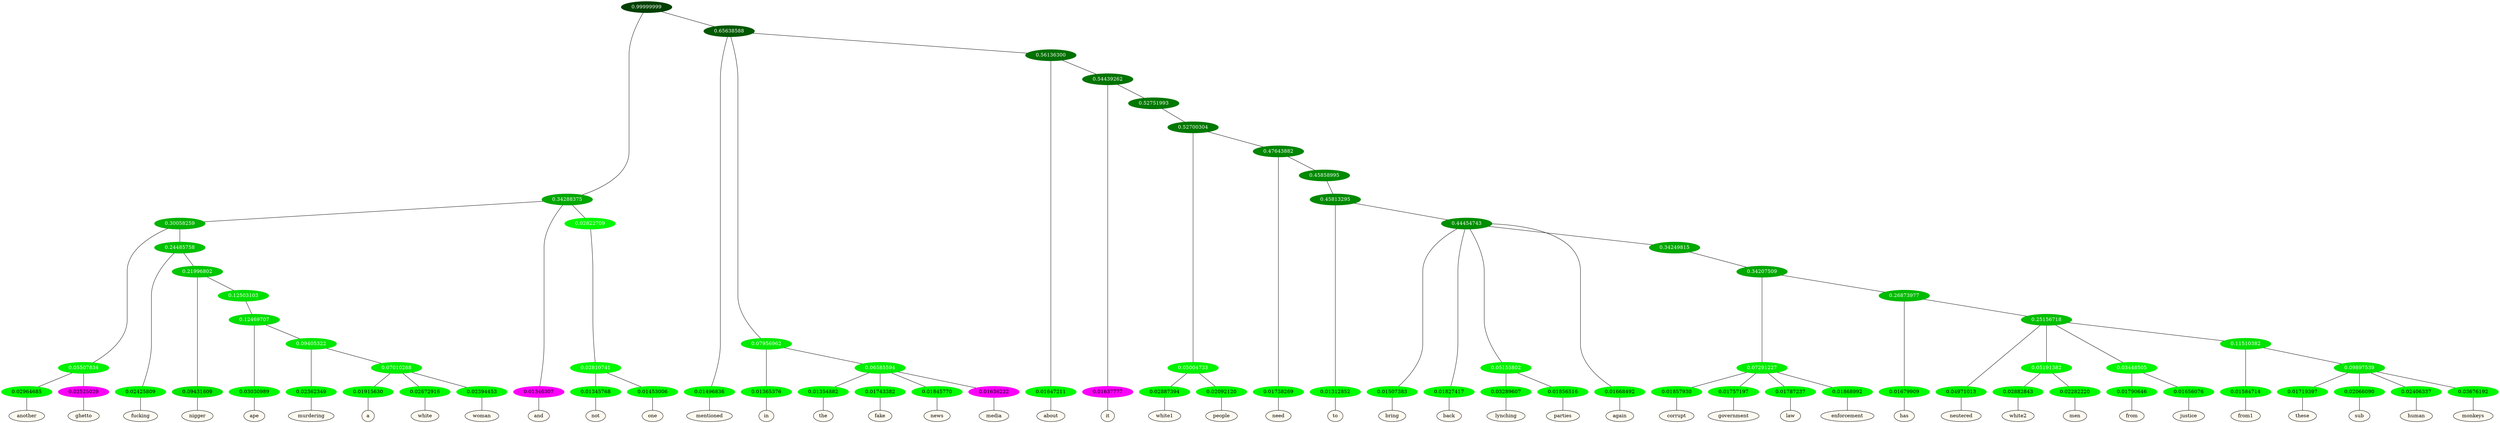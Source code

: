 graph {
	node [format=png height=0.15 nodesep=0.001 ordering=out overlap=prism overlap_scaling=0.01 ranksep=0.001 ratio=0.2 style=filled width=0.15]
	{
		rank=same
		a_w_16 [label=another color=black fillcolor=floralwhite style="filled,solid"]
		a_w_17 [label=ghetto color=black fillcolor=floralwhite style="filled,solid"]
		a_w_18 [label=fucking color=black fillcolor=floralwhite style="filled,solid"]
		a_w_28 [label=nigger color=black fillcolor=floralwhite style="filled,solid"]
		a_w_34 [label=ape color=black fillcolor=floralwhite style="filled,solid"]
		a_w_40 [label=murdering color=black fillcolor=floralwhite style="filled,solid"]
		a_w_43 [label=a color=black fillcolor=floralwhite style="filled,solid"]
		a_w_44 [label=white color=black fillcolor=floralwhite style="filled,solid"]
		a_w_45 [label=woman color=black fillcolor=floralwhite style="filled,solid"]
		a_w_4 [label=and color=black fillcolor=floralwhite style="filled,solid"]
		a_w_20 [label=not color=black fillcolor=floralwhite style="filled,solid"]
		a_w_21 [label=one color=black fillcolor=floralwhite style="filled,solid"]
		a_w_6 [label=mentioned color=black fillcolor=floralwhite style="filled,solid"]
		a_w_12 [label=in color=black fillcolor=floralwhite style="filled,solid"]
		a_w_22 [label=the color=black fillcolor=floralwhite style="filled,solid"]
		a_w_23 [label=fake color=black fillcolor=floralwhite style="filled,solid"]
		a_w_24 [label=news color=black fillcolor=floralwhite style="filled,solid"]
		a_w_25 [label=media color=black fillcolor=floralwhite style="filled,solid"]
		a_w_14 [label=about color=black fillcolor=floralwhite style="filled,solid"]
		a_w_26 [label=it color=black fillcolor=floralwhite style="filled,solid"]
		a_w_36 [label=white1 color=black fillcolor=floralwhite style="filled,solid"]
		a_w_37 [label=people color=black fillcolor=floralwhite style="filled,solid"]
		a_w_38 [label=need color=black fillcolor=floralwhite style="filled,solid"]
		a_w_46 [label=to color=black fillcolor=floralwhite style="filled,solid"]
		a_w_48 [label=bring color=black fillcolor=floralwhite style="filled,solid"]
		a_w_49 [label=back color=black fillcolor=floralwhite style="filled,solid"]
		a_w_53 [label=lynching color=black fillcolor=floralwhite style="filled,solid"]
		a_w_54 [label=parties color=black fillcolor=floralwhite style="filled,solid"]
		a_w_51 [label=again color=black fillcolor=floralwhite style="filled,solid"]
		a_w_58 [label=corrupt color=black fillcolor=floralwhite style="filled,solid"]
		a_w_59 [label=government color=black fillcolor=floralwhite style="filled,solid"]
		a_w_60 [label=law color=black fillcolor=floralwhite style="filled,solid"]
		a_w_61 [label=enforcement color=black fillcolor=floralwhite style="filled,solid"]
		a_w_62 [label=has color=black fillcolor=floralwhite style="filled,solid"]
		a_w_64 [label=neutered color=black fillcolor=floralwhite style="filled,solid"]
		a_w_68 [label=white2 color=black fillcolor=floralwhite style="filled,solid"]
		a_w_69 [label=men color=black fillcolor=floralwhite style="filled,solid"]
		a_w_70 [label=from color=black fillcolor=floralwhite style="filled,solid"]
		a_w_71 [label=justice color=black fillcolor=floralwhite style="filled,solid"]
		a_w_72 [label=from1 color=black fillcolor=floralwhite style="filled,solid"]
		a_w_74 [label=these color=black fillcolor=floralwhite style="filled,solid"]
		a_w_75 [label=sub color=black fillcolor=floralwhite style="filled,solid"]
		a_w_76 [label=human color=black fillcolor=floralwhite style="filled,solid"]
		a_w_77 [label=monkeys color=black fillcolor=floralwhite style="filled,solid"]
	}
	a_n_16 -- a_w_16
	a_n_17 -- a_w_17
	a_n_18 -- a_w_18
	a_n_28 -- a_w_28
	a_n_34 -- a_w_34
	a_n_40 -- a_w_40
	a_n_43 -- a_w_43
	a_n_44 -- a_w_44
	a_n_45 -- a_w_45
	a_n_4 -- a_w_4
	a_n_20 -- a_w_20
	a_n_21 -- a_w_21
	a_n_6 -- a_w_6
	a_n_12 -- a_w_12
	a_n_22 -- a_w_22
	a_n_23 -- a_w_23
	a_n_24 -- a_w_24
	a_n_25 -- a_w_25
	a_n_14 -- a_w_14
	a_n_26 -- a_w_26
	a_n_36 -- a_w_36
	a_n_37 -- a_w_37
	a_n_38 -- a_w_38
	a_n_46 -- a_w_46
	a_n_48 -- a_w_48
	a_n_49 -- a_w_49
	a_n_53 -- a_w_53
	a_n_54 -- a_w_54
	a_n_51 -- a_w_51
	a_n_58 -- a_w_58
	a_n_59 -- a_w_59
	a_n_60 -- a_w_60
	a_n_61 -- a_w_61
	a_n_62 -- a_w_62
	a_n_64 -- a_w_64
	a_n_68 -- a_w_68
	a_n_69 -- a_w_69
	a_n_70 -- a_w_70
	a_n_71 -- a_w_71
	a_n_72 -- a_w_72
	a_n_74 -- a_w_74
	a_n_75 -- a_w_75
	a_n_76 -- a_w_76
	a_n_77 -- a_w_77
	{
		rank=same
		a_n_16 [label=0.02964685 color="0.334 1.000 0.970" fontcolor=black]
		a_n_17 [label=0.02525029 color="0.835 1.000 0.975" fontcolor=black]
		a_n_18 [label=0.02425809 color="0.334 1.000 0.976" fontcolor=black]
		a_n_28 [label=0.09431609 color="0.334 1.000 0.906" fontcolor=black]
		a_n_34 [label=0.03030989 color="0.334 1.000 0.970" fontcolor=black]
		a_n_40 [label=0.02362349 color="0.334 1.000 0.976" fontcolor=black]
		a_n_43 [label=0.01915630 color="0.334 1.000 0.981" fontcolor=black]
		a_n_44 [label=0.02672916 color="0.334 1.000 0.973" fontcolor=black]
		a_n_45 [label=0.02394453 color="0.334 1.000 0.976" fontcolor=black]
		a_n_4 [label=0.01346307 color="0.835 1.000 0.987" fontcolor=black]
		a_n_20 [label=0.01345768 color="0.334 1.000 0.987" fontcolor=black]
		a_n_21 [label=0.01453006 color="0.334 1.000 0.985" fontcolor=black]
		a_n_6 [label=0.01496836 color="0.334 1.000 0.985" fontcolor=black]
		a_n_12 [label=0.01365376 color="0.334 1.000 0.986" fontcolor=black]
		a_n_22 [label=0.01354882 color="0.334 1.000 0.986" fontcolor=black]
		a_n_23 [label=0.01743382 color="0.334 1.000 0.983" fontcolor=black]
		a_n_24 [label=0.01845770 color="0.334 1.000 0.982" fontcolor=black]
		a_n_25 [label=0.01636222 color="0.835 1.000 0.984" fontcolor=black]
		a_n_14 [label=0.01647211 color="0.334 1.000 0.984" fontcolor=black]
		a_n_26 [label=0.01637777 color="0.835 1.000 0.984" fontcolor=black]
		a_n_36 [label=0.02887394 color="0.334 1.000 0.971" fontcolor=black]
		a_n_37 [label=0.02092120 color="0.334 1.000 0.979" fontcolor=black]
		a_n_38 [label=0.01738269 color="0.334 1.000 0.983" fontcolor=black]
		a_n_46 [label=0.01312852 color="0.334 1.000 0.987" fontcolor=black]
		a_n_48 [label=0.01507383 color="0.334 1.000 0.985" fontcolor=black]
		a_n_49 [label=0.01827417 color="0.334 1.000 0.982" fontcolor=black]
		a_n_53 [label=0.03289607 color="0.334 1.000 0.967" fontcolor=black]
		a_n_54 [label=0.01856516 color="0.334 1.000 0.981" fontcolor=black]
		a_n_51 [label=0.01668492 color="0.334 1.000 0.983" fontcolor=black]
		a_n_58 [label=0.01857930 color="0.334 1.000 0.981" fontcolor=black]
		a_n_59 [label=0.01757197 color="0.334 1.000 0.982" fontcolor=black]
		a_n_60 [label=0.01787237 color="0.334 1.000 0.982" fontcolor=black]
		a_n_61 [label=0.01868992 color="0.334 1.000 0.981" fontcolor=black]
		a_n_62 [label=0.01679909 color="0.334 1.000 0.983" fontcolor=black]
		a_n_64 [label=0.04971013 color="0.334 1.000 0.950" fontcolor=black]
		a_n_68 [label=0.02882843 color="0.334 1.000 0.971" fontcolor=black]
		a_n_69 [label=0.02282220 color="0.334 1.000 0.977" fontcolor=black]
		a_n_70 [label=0.01790646 color="0.334 1.000 0.982" fontcolor=black]
		a_n_71 [label=0.01656076 color="0.334 1.000 0.983" fontcolor=black]
		a_n_72 [label=0.01584714 color="0.334 1.000 0.984" fontcolor=black]
		a_n_74 [label=0.01719397 color="0.334 1.000 0.983" fontcolor=black]
		a_n_75 [label=0.02066090 color="0.334 1.000 0.979" fontcolor=black]
		a_n_76 [label=0.02406337 color="0.334 1.000 0.976" fontcolor=black]
		a_n_77 [label=0.03676192 color="0.334 1.000 0.963" fontcolor=black]
	}
	a_n_0 [label=0.99999999 color="0.334 1.000 0.250" fontcolor=grey99]
	a_n_1 [label=0.34288375 color="0.334 1.000 0.657" fontcolor=grey99]
	a_n_0 -- a_n_1
	a_n_2 [label=0.65638588 color="0.334 1.000 0.344" fontcolor=grey99]
	a_n_0 -- a_n_2
	a_n_3 [label=0.30058259 color="0.334 1.000 0.699" fontcolor=grey99]
	a_n_1 -- a_n_3
	a_n_1 -- a_n_4
	a_n_5 [label=0.02822709 color="0.334 1.000 0.972" fontcolor=grey99]
	a_n_1 -- a_n_5
	a_n_2 -- a_n_6
	a_n_7 [label=0.07956962 color="0.334 1.000 0.920" fontcolor=grey99]
	a_n_2 -- a_n_7
	a_n_8 [label=0.56136300 color="0.334 1.000 0.439" fontcolor=grey99]
	a_n_2 -- a_n_8
	a_n_9 [label=0.05507834 color="0.334 1.000 0.945" fontcolor=grey99]
	a_n_3 -- a_n_9
	a_n_10 [label=0.24485758 color="0.334 1.000 0.755" fontcolor=grey99]
	a_n_3 -- a_n_10
	a_n_11 [label=0.02810741 color="0.334 1.000 0.972" fontcolor=grey99]
	a_n_5 -- a_n_11
	a_n_7 -- a_n_12
	a_n_13 [label=0.06585594 color="0.334 1.000 0.934" fontcolor=grey99]
	a_n_7 -- a_n_13
	a_n_8 -- a_n_14
	a_n_15 [label=0.54439262 color="0.334 1.000 0.456" fontcolor=grey99]
	a_n_8 -- a_n_15
	a_n_9 -- a_n_16
	a_n_9 -- a_n_17
	a_n_10 -- a_n_18
	a_n_19 [label=0.21996802 color="0.334 1.000 0.780" fontcolor=grey99]
	a_n_10 -- a_n_19
	a_n_11 -- a_n_20
	a_n_11 -- a_n_21
	a_n_13 -- a_n_22
	a_n_13 -- a_n_23
	a_n_13 -- a_n_24
	a_n_13 -- a_n_25
	a_n_15 -- a_n_26
	a_n_27 [label=0.52751993 color="0.334 1.000 0.472" fontcolor=grey99]
	a_n_15 -- a_n_27
	a_n_19 -- a_n_28
	a_n_29 [label=0.12503103 color="0.334 1.000 0.875" fontcolor=grey99]
	a_n_19 -- a_n_29
	a_n_30 [label=0.52700304 color="0.334 1.000 0.473" fontcolor=grey99]
	a_n_27 -- a_n_30
	a_n_31 [label=0.12469707 color="0.334 1.000 0.875" fontcolor=grey99]
	a_n_29 -- a_n_31
	a_n_32 [label=0.05004733 color="0.334 1.000 0.950" fontcolor=grey99]
	a_n_30 -- a_n_32
	a_n_33 [label=0.47643882 color="0.334 1.000 0.524" fontcolor=grey99]
	a_n_30 -- a_n_33
	a_n_31 -- a_n_34
	a_n_35 [label=0.09405322 color="0.334 1.000 0.906" fontcolor=grey99]
	a_n_31 -- a_n_35
	a_n_32 -- a_n_36
	a_n_32 -- a_n_37
	a_n_33 -- a_n_38
	a_n_39 [label=0.45858995 color="0.334 1.000 0.541" fontcolor=grey99]
	a_n_33 -- a_n_39
	a_n_35 -- a_n_40
	a_n_41 [label=0.07010268 color="0.334 1.000 0.930" fontcolor=grey99]
	a_n_35 -- a_n_41
	a_n_42 [label=0.45813295 color="0.334 1.000 0.542" fontcolor=grey99]
	a_n_39 -- a_n_42
	a_n_41 -- a_n_43
	a_n_41 -- a_n_44
	a_n_41 -- a_n_45
	a_n_42 -- a_n_46
	a_n_47 [label=0.44454743 color="0.334 1.000 0.555" fontcolor=grey99]
	a_n_42 -- a_n_47
	a_n_47 -- a_n_48
	a_n_47 -- a_n_49
	a_n_50 [label=0.05155802 color="0.334 1.000 0.948" fontcolor=grey99]
	a_n_47 -- a_n_50
	a_n_47 -- a_n_51
	a_n_52 [label=0.34249815 color="0.334 1.000 0.658" fontcolor=grey99]
	a_n_47 -- a_n_52
	a_n_50 -- a_n_53
	a_n_50 -- a_n_54
	a_n_55 [label=0.34207509 color="0.334 1.000 0.658" fontcolor=grey99]
	a_n_52 -- a_n_55
	a_n_56 [label=0.07291227 color="0.334 1.000 0.927" fontcolor=grey99]
	a_n_55 -- a_n_56
	a_n_57 [label=0.26873977 color="0.334 1.000 0.731" fontcolor=grey99]
	a_n_55 -- a_n_57
	a_n_56 -- a_n_58
	a_n_56 -- a_n_59
	a_n_56 -- a_n_60
	a_n_56 -- a_n_61
	a_n_57 -- a_n_62
	a_n_63 [label=0.25156718 color="0.334 1.000 0.748" fontcolor=grey99]
	a_n_57 -- a_n_63
	a_n_63 -- a_n_64
	a_n_65 [label=0.05191382 color="0.334 1.000 0.948" fontcolor=grey99]
	a_n_63 -- a_n_65
	a_n_66 [label=0.03448505 color="0.334 1.000 0.966" fontcolor=grey99]
	a_n_63 -- a_n_66
	a_n_67 [label=0.11510382 color="0.334 1.000 0.885" fontcolor=grey99]
	a_n_63 -- a_n_67
	a_n_65 -- a_n_68
	a_n_65 -- a_n_69
	a_n_66 -- a_n_70
	a_n_66 -- a_n_71
	a_n_67 -- a_n_72
	a_n_73 [label=0.09897539 color="0.334 1.000 0.901" fontcolor=grey99]
	a_n_67 -- a_n_73
	a_n_73 -- a_n_74
	a_n_73 -- a_n_75
	a_n_73 -- a_n_76
	a_n_73 -- a_n_77
}
